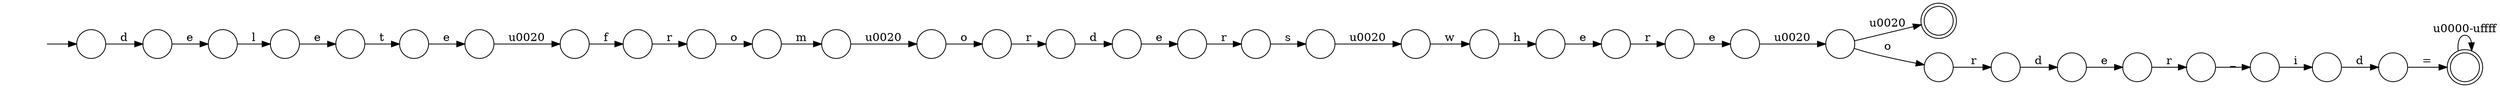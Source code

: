 digraph Automaton {
  rankdir = LR;
  0 [shape=circle,label=""];
  0 -> 24 [label="w"]
  1 [shape=circle,label=""];
  1 -> 25 [label="o"]
  2 [shape=circle,label=""];
  2 -> 0 [label="\u0020"]
  3 [shape=doublecircle,label=""];
  3 -> 3 [label="\u0000-\uffff"]
  4 [shape=circle,label=""];
  4 -> 17 [label="_"]
  5 [shape=circle,label=""];
  5 -> 13 [label="\u0020"]
  5 -> 7 [label="o"]
  6 [shape=circle,label=""];
  6 -> 29 [label="e"]
  7 [shape=circle,label=""];
  7 -> 20 [label="r"]
  8 [shape=circle,label=""];
  8 -> 15 [label="\u0020"]
  9 [shape=circle,label=""];
  9 -> 5 [label="\u0020"]
  10 [shape=circle,label=""];
  10 -> 28 [label="r"]
  11 [shape=circle,label=""];
  11 -> 3 [label="="]
  12 [shape=circle,label=""];
  12 -> 31 [label="e"]
  13 [shape=doublecircle,label=""];
  14 [shape=circle,label=""];
  14 -> 27 [label="e"]
  15 [shape=circle,label=""];
  15 -> 35 [label="f"]
  16 [shape=circle,label=""];
  initial [shape=plaintext,label=""];
  initial -> 16
  16 -> 33 [label="d"]
  17 [shape=circle,label=""];
  17 -> 21 [label="i"]
  18 [shape=circle,label=""];
  18 -> 34 [label="o"]
  19 [shape=circle,label=""];
  19 -> 14 [label="l"]
  20 [shape=circle,label=""];
  20 -> 12 [label="d"]
  21 [shape=circle,label=""];
  21 -> 11 [label="d"]
  22 [shape=circle,label=""];
  22 -> 1 [label="\u0020"]
  23 [shape=circle,label=""];
  23 -> 9 [label="e"]
  24 [shape=circle,label=""];
  24 -> 6 [label="h"]
  25 [shape=circle,label=""];
  25 -> 32 [label="r"]
  26 [shape=circle,label=""];
  26 -> 10 [label="e"]
  27 [shape=circle,label=""];
  27 -> 30 [label="t"]
  28 [shape=circle,label=""];
  28 -> 2 [label="s"]
  29 [shape=circle,label=""];
  29 -> 23 [label="r"]
  30 [shape=circle,label=""];
  30 -> 8 [label="e"]
  31 [shape=circle,label=""];
  31 -> 4 [label="r"]
  32 [shape=circle,label=""];
  32 -> 26 [label="d"]
  33 [shape=circle,label=""];
  33 -> 19 [label="e"]
  34 [shape=circle,label=""];
  34 -> 22 [label="m"]
  35 [shape=circle,label=""];
  35 -> 18 [label="r"]
}

